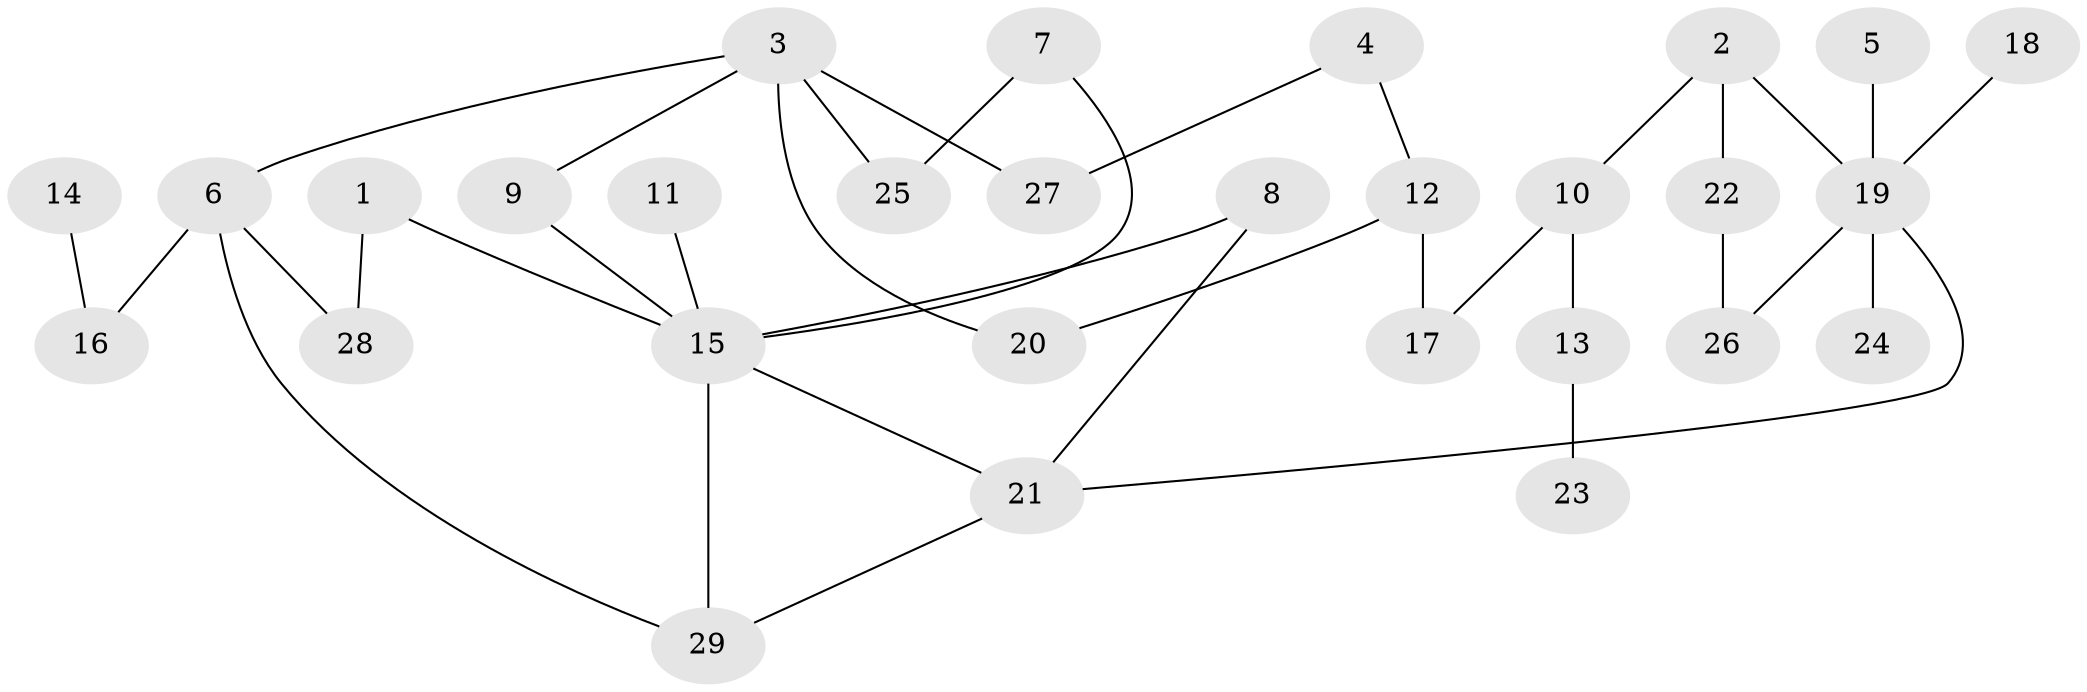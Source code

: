 // original degree distribution, {3: 0.22807017543859648, 7: 0.017543859649122806, 2: 0.24561403508771928, 5: 0.03508771929824561, 8: 0.017543859649122806, 4: 0.07017543859649122, 1: 0.38596491228070173}
// Generated by graph-tools (version 1.1) at 2025/01/03/09/25 03:01:10]
// undirected, 29 vertices, 36 edges
graph export_dot {
graph [start="1"]
  node [color=gray90,style=filled];
  1;
  2;
  3;
  4;
  5;
  6;
  7;
  8;
  9;
  10;
  11;
  12;
  13;
  14;
  15;
  16;
  17;
  18;
  19;
  20;
  21;
  22;
  23;
  24;
  25;
  26;
  27;
  28;
  29;
  1 -- 15 [weight=1.0];
  1 -- 28 [weight=1.0];
  2 -- 10 [weight=1.0];
  2 -- 19 [weight=1.0];
  2 -- 22 [weight=1.0];
  3 -- 6 [weight=1.0];
  3 -- 9 [weight=1.0];
  3 -- 20 [weight=1.0];
  3 -- 25 [weight=1.0];
  3 -- 27 [weight=1.0];
  4 -- 12 [weight=1.0];
  4 -- 27 [weight=1.0];
  5 -- 19 [weight=1.0];
  6 -- 16 [weight=1.0];
  6 -- 28 [weight=1.0];
  6 -- 29 [weight=1.0];
  7 -- 15 [weight=1.0];
  7 -- 25 [weight=1.0];
  8 -- 15 [weight=1.0];
  8 -- 21 [weight=1.0];
  9 -- 15 [weight=1.0];
  10 -- 13 [weight=1.0];
  10 -- 17 [weight=1.0];
  11 -- 15 [weight=1.0];
  12 -- 17 [weight=1.0];
  12 -- 20 [weight=1.0];
  13 -- 23 [weight=1.0];
  14 -- 16 [weight=1.0];
  15 -- 21 [weight=1.0];
  15 -- 29 [weight=1.0];
  18 -- 19 [weight=1.0];
  19 -- 21 [weight=1.0];
  19 -- 24 [weight=1.0];
  19 -- 26 [weight=2.0];
  21 -- 29 [weight=1.0];
  22 -- 26 [weight=1.0];
}
